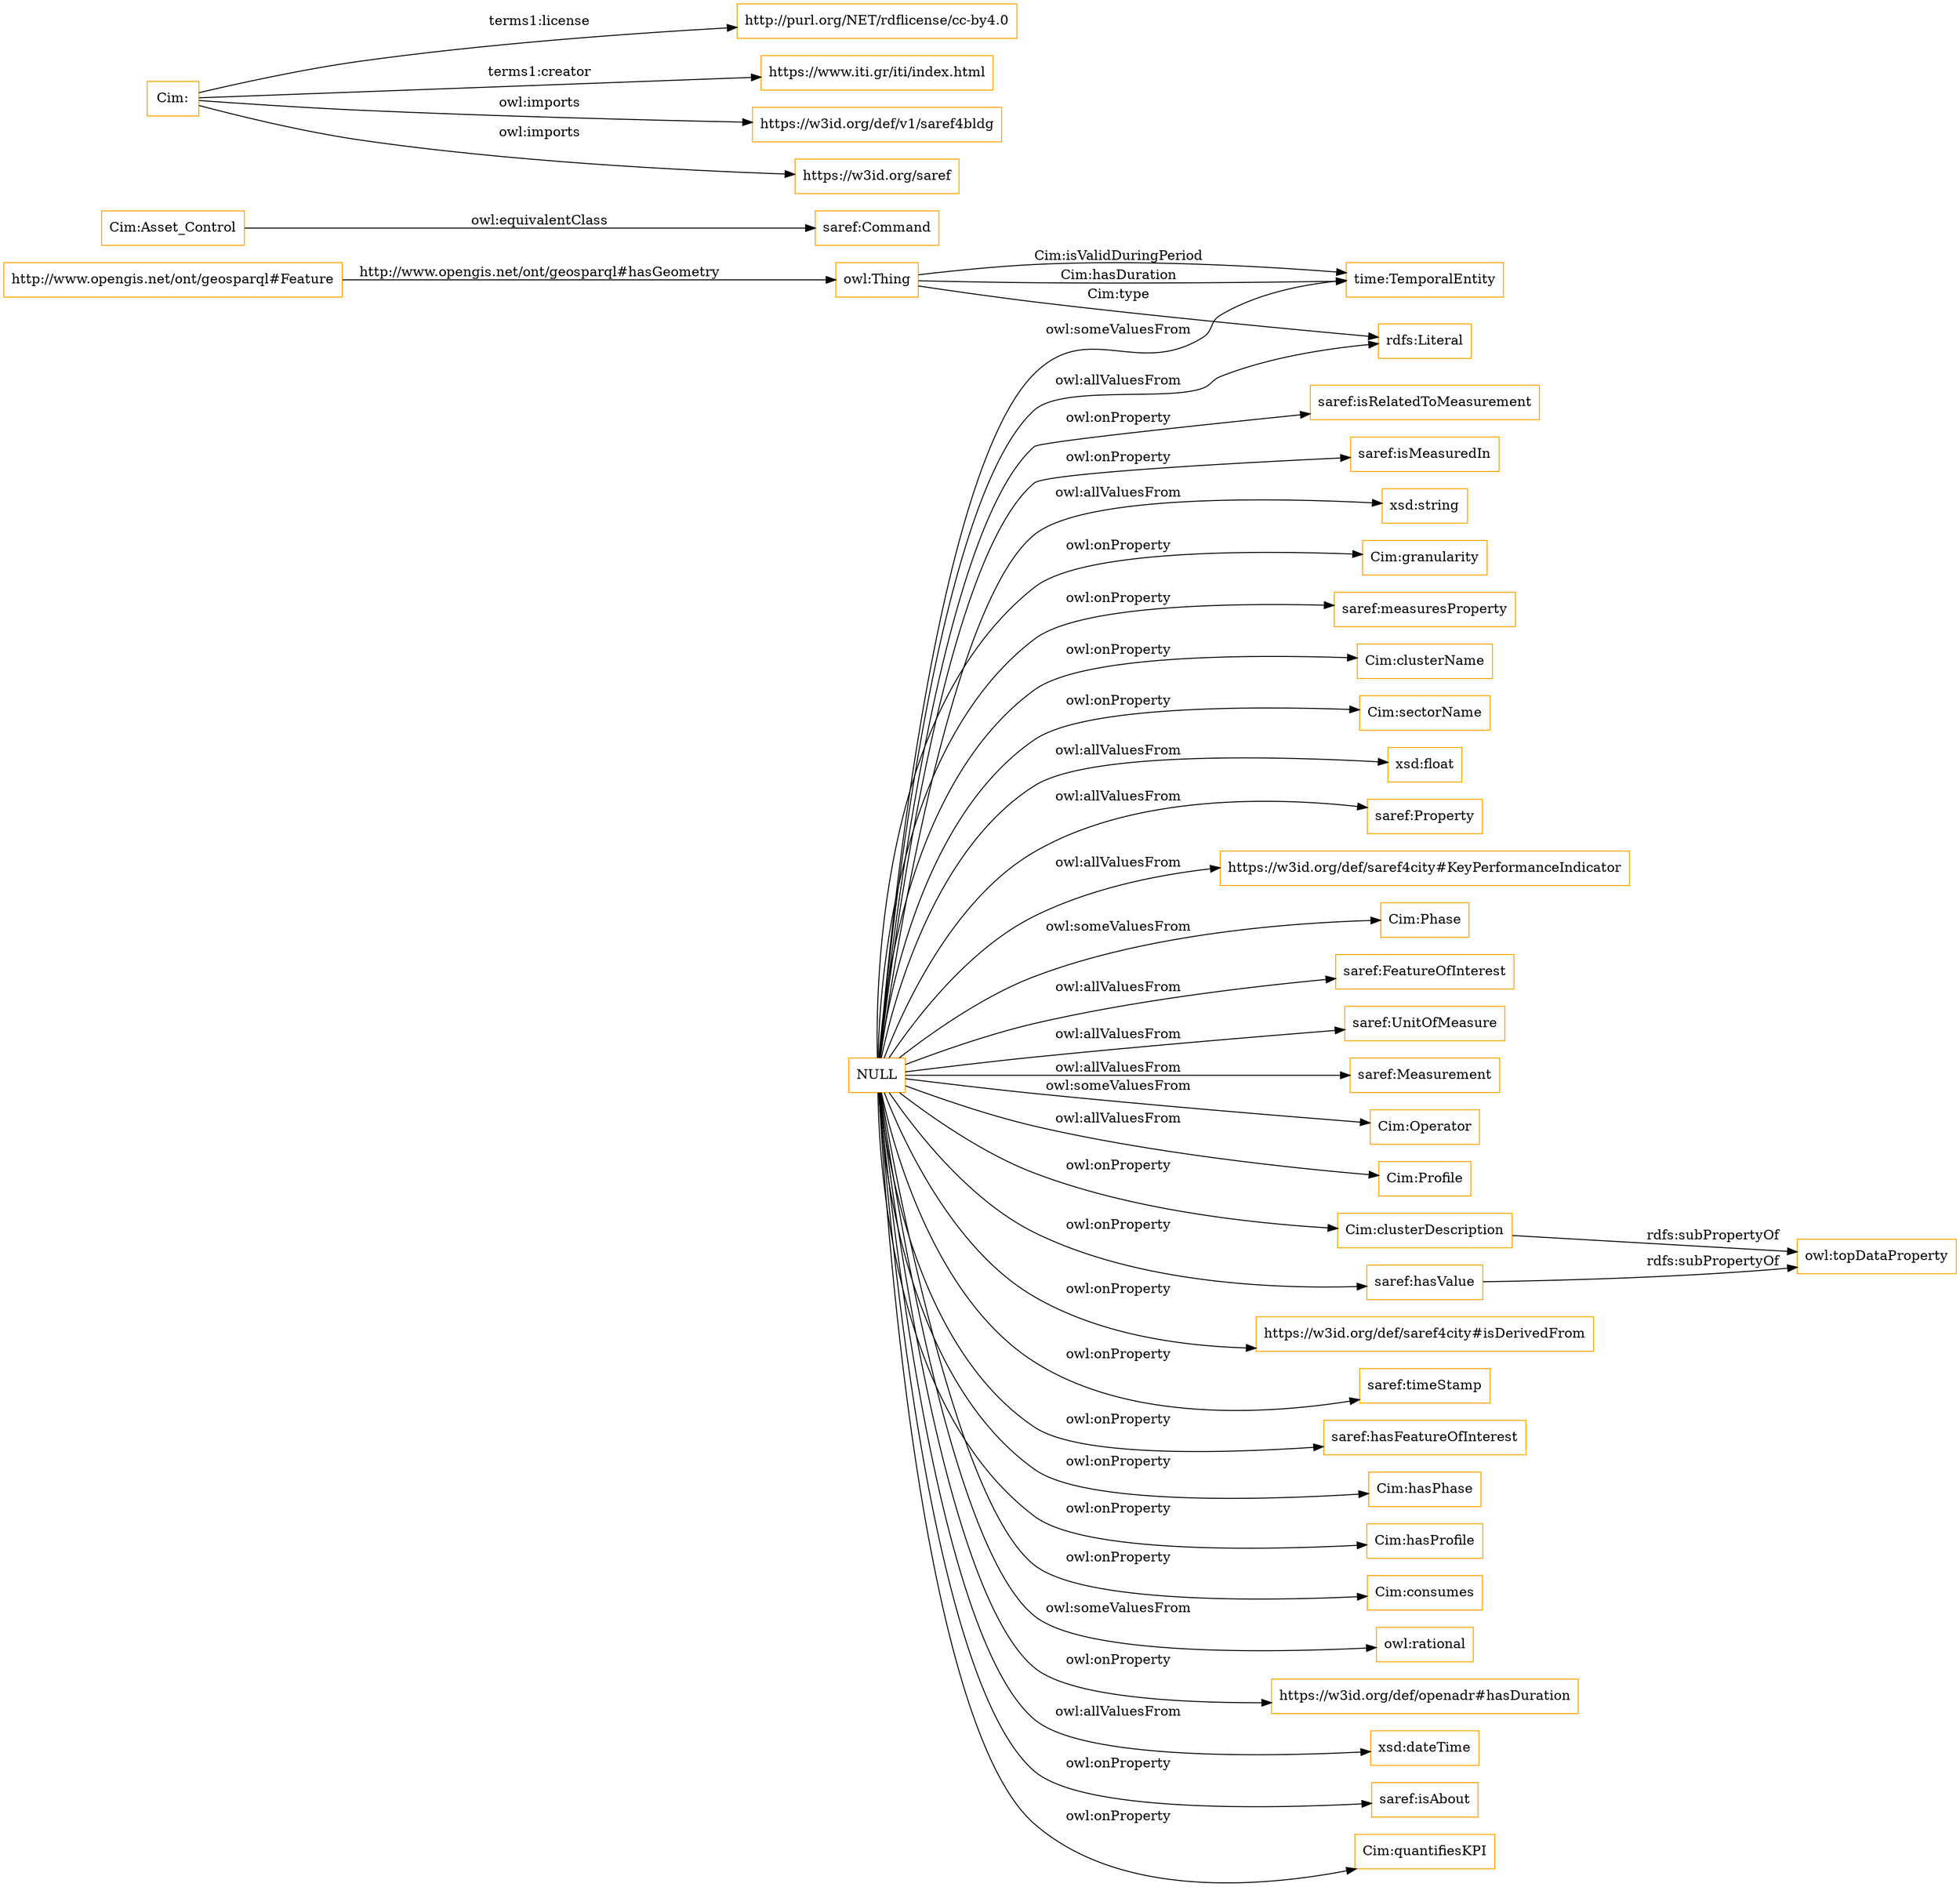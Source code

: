 digraph ar2dtool_diagram { 
rankdir=LR;
size="1501"
node [shape = rectangle, color="orange"]; "http://www.opengis.net/ont/geosparql#Feature" "saref:Property" "https://w3id.org/def/saref4city#KeyPerformanceIndicator" "Cim:Phase" "saref:FeatureOfInterest" "time:TemporalEntity" "saref:UnitOfMeasure" "saref:Measurement" "Cim:Asset_Control" "Cim:Operator" "Cim:Profile" ; /*classes style*/
	"Cim:clusterDescription" -> "owl:topDataProperty" [ label = "rdfs:subPropertyOf" ];
	"saref:hasValue" -> "owl:topDataProperty" [ label = "rdfs:subPropertyOf" ];
	"Cim:" -> "http://purl.org/NET/rdflicense/cc-by4.0" [ label = "terms1:license" ];
	"Cim:" -> "https://www.iti.gr/iti/index.html" [ label = "terms1:creator" ];
	"Cim:" -> "https://w3id.org/def/v1/saref4bldg" [ label = "owl:imports" ];
	"Cim:" -> "https://w3id.org/saref" [ label = "owl:imports" ];
	"Cim:Asset_Control" -> "saref:Command" [ label = "owl:equivalentClass" ];
	"NULL" -> "https://w3id.org/def/saref4city#isDerivedFrom" [ label = "owl:onProperty" ];
	"NULL" -> "saref:timeStamp" [ label = "owl:onProperty" ];
	"NULL" -> "saref:hasFeatureOfInterest" [ label = "owl:onProperty" ];
	"NULL" -> "Cim:hasPhase" [ label = "owl:onProperty" ];
	"NULL" -> "Cim:hasProfile" [ label = "owl:onProperty" ];
	"NULL" -> "Cim:consumes" [ label = "owl:onProperty" ];
	"NULL" -> "owl:rational" [ label = "owl:someValuesFrom" ];
	"NULL" -> "https://w3id.org/def/openadr#hasDuration" [ label = "owl:onProperty" ];
	"NULL" -> "saref:Measurement" [ label = "owl:allValuesFrom" ];
	"NULL" -> "Cim:Profile" [ label = "owl:allValuesFrom" ];
	"NULL" -> "saref:FeatureOfInterest" [ label = "owl:allValuesFrom" ];
	"NULL" -> "https://w3id.org/def/saref4city#KeyPerformanceIndicator" [ label = "owl:allValuesFrom" ];
	"NULL" -> "xsd:dateTime" [ label = "owl:allValuesFrom" ];
	"NULL" -> "Cim:clusterDescription" [ label = "owl:onProperty" ];
	"NULL" -> "Cim:Phase" [ label = "owl:someValuesFrom" ];
	"NULL" -> "saref:isAbout" [ label = "owl:onProperty" ];
	"NULL" -> "saref:hasValue" [ label = "owl:onProperty" ];
	"NULL" -> "saref:UnitOfMeasure" [ label = "owl:allValuesFrom" ];
	"NULL" -> "Cim:quantifiesKPI" [ label = "owl:onProperty" ];
	"NULL" -> "saref:isRelatedToMeasurement" [ label = "owl:onProperty" ];
	"NULL" -> "saref:isMeasuredIn" [ label = "owl:onProperty" ];
	"NULL" -> "rdfs:Literal" [ label = "owl:allValuesFrom" ];
	"NULL" -> "Cim:granularity" [ label = "owl:onProperty" ];
	"NULL" -> "saref:measuresProperty" [ label = "owl:onProperty" ];
	"NULL" -> "Cim:clusterName" [ label = "owl:onProperty" ];
	"NULL" -> "time:TemporalEntity" [ label = "owl:someValuesFrom" ];
	"NULL" -> "Cim:sectorName" [ label = "owl:onProperty" ];
	"NULL" -> "xsd:float" [ label = "owl:allValuesFrom" ];
	"NULL" -> "Cim:Operator" [ label = "owl:someValuesFrom" ];
	"NULL" -> "saref:Property" [ label = "owl:allValuesFrom" ];
	"NULL" -> "xsd:string" [ label = "owl:allValuesFrom" ];
	"owl:Thing" -> "rdfs:Literal" [ label = "Cim:type" ];
	"http://www.opengis.net/ont/geosparql#Feature" -> "owl:Thing" [ label = "http://www.opengis.net/ont/geosparql#hasGeometry" ];
	"owl:Thing" -> "time:TemporalEntity" [ label = "Cim:isValidDuringPeriod" ];
	"owl:Thing" -> "time:TemporalEntity" [ label = "Cim:hasDuration" ];

}
